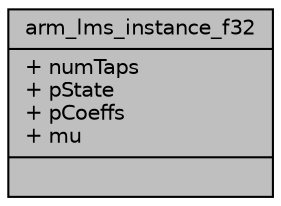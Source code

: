 digraph "arm_lms_instance_f32"
{
  edge [fontname="Helvetica",fontsize="10",labelfontname="Helvetica",labelfontsize="10"];
  node [fontname="Helvetica",fontsize="10",shape=record];
  Node1 [label="{arm_lms_instance_f32\n|+ numTaps\l+ pState\l+ pCoeffs\l+ mu\l|}",height=0.2,width=0.4,color="black", fillcolor="grey75", style="filled", fontcolor="black"];
}
